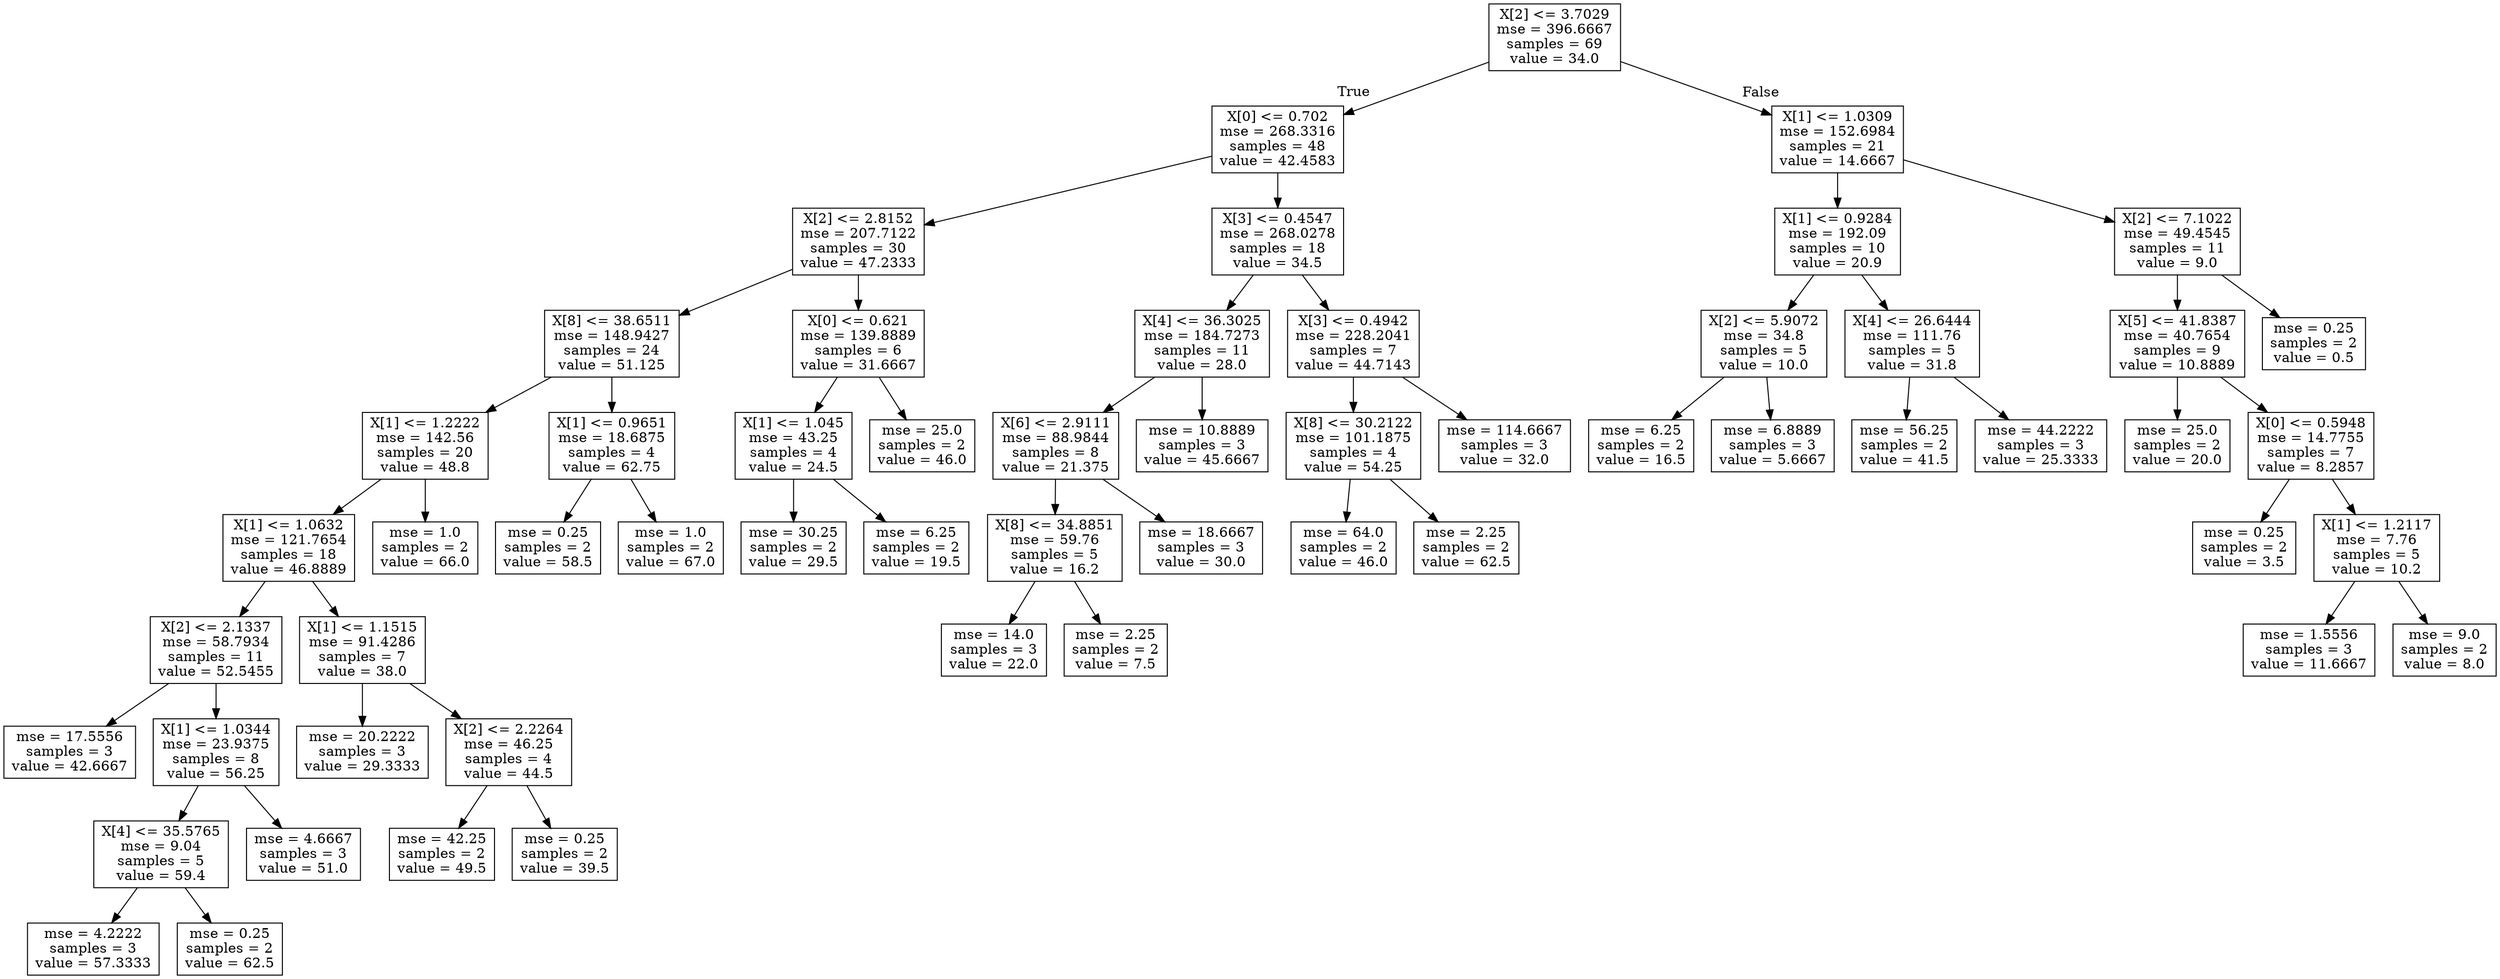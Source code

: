 digraph Tree {
node [shape=box] ;
0 [label="X[2] <= 3.7029\nmse = 396.6667\nsamples = 69\nvalue = 34.0"] ;
1 [label="X[0] <= 0.702\nmse = 268.3316\nsamples = 48\nvalue = 42.4583"] ;
0 -> 1 [labeldistance=2.5, labelangle=45, headlabel="True"] ;
2 [label="X[2] <= 2.8152\nmse = 207.7122\nsamples = 30\nvalue = 47.2333"] ;
1 -> 2 ;
3 [label="X[8] <= 38.6511\nmse = 148.9427\nsamples = 24\nvalue = 51.125"] ;
2 -> 3 ;
4 [label="X[1] <= 1.2222\nmse = 142.56\nsamples = 20\nvalue = 48.8"] ;
3 -> 4 ;
5 [label="X[1] <= 1.0632\nmse = 121.7654\nsamples = 18\nvalue = 46.8889"] ;
4 -> 5 ;
6 [label="X[2] <= 2.1337\nmse = 58.7934\nsamples = 11\nvalue = 52.5455"] ;
5 -> 6 ;
7 [label="mse = 17.5556\nsamples = 3\nvalue = 42.6667"] ;
6 -> 7 ;
8 [label="X[1] <= 1.0344\nmse = 23.9375\nsamples = 8\nvalue = 56.25"] ;
6 -> 8 ;
9 [label="X[4] <= 35.5765\nmse = 9.04\nsamples = 5\nvalue = 59.4"] ;
8 -> 9 ;
10 [label="mse = 4.2222\nsamples = 3\nvalue = 57.3333"] ;
9 -> 10 ;
11 [label="mse = 0.25\nsamples = 2\nvalue = 62.5"] ;
9 -> 11 ;
12 [label="mse = 4.6667\nsamples = 3\nvalue = 51.0"] ;
8 -> 12 ;
13 [label="X[1] <= 1.1515\nmse = 91.4286\nsamples = 7\nvalue = 38.0"] ;
5 -> 13 ;
14 [label="mse = 20.2222\nsamples = 3\nvalue = 29.3333"] ;
13 -> 14 ;
15 [label="X[2] <= 2.2264\nmse = 46.25\nsamples = 4\nvalue = 44.5"] ;
13 -> 15 ;
16 [label="mse = 42.25\nsamples = 2\nvalue = 49.5"] ;
15 -> 16 ;
17 [label="mse = 0.25\nsamples = 2\nvalue = 39.5"] ;
15 -> 17 ;
18 [label="mse = 1.0\nsamples = 2\nvalue = 66.0"] ;
4 -> 18 ;
19 [label="X[1] <= 0.9651\nmse = 18.6875\nsamples = 4\nvalue = 62.75"] ;
3 -> 19 ;
20 [label="mse = 0.25\nsamples = 2\nvalue = 58.5"] ;
19 -> 20 ;
21 [label="mse = 1.0\nsamples = 2\nvalue = 67.0"] ;
19 -> 21 ;
22 [label="X[0] <= 0.621\nmse = 139.8889\nsamples = 6\nvalue = 31.6667"] ;
2 -> 22 ;
23 [label="X[1] <= 1.045\nmse = 43.25\nsamples = 4\nvalue = 24.5"] ;
22 -> 23 ;
24 [label="mse = 30.25\nsamples = 2\nvalue = 29.5"] ;
23 -> 24 ;
25 [label="mse = 6.25\nsamples = 2\nvalue = 19.5"] ;
23 -> 25 ;
26 [label="mse = 25.0\nsamples = 2\nvalue = 46.0"] ;
22 -> 26 ;
27 [label="X[3] <= 0.4547\nmse = 268.0278\nsamples = 18\nvalue = 34.5"] ;
1 -> 27 ;
28 [label="X[4] <= 36.3025\nmse = 184.7273\nsamples = 11\nvalue = 28.0"] ;
27 -> 28 ;
29 [label="X[6] <= 2.9111\nmse = 88.9844\nsamples = 8\nvalue = 21.375"] ;
28 -> 29 ;
30 [label="X[8] <= 34.8851\nmse = 59.76\nsamples = 5\nvalue = 16.2"] ;
29 -> 30 ;
31 [label="mse = 14.0\nsamples = 3\nvalue = 22.0"] ;
30 -> 31 ;
32 [label="mse = 2.25\nsamples = 2\nvalue = 7.5"] ;
30 -> 32 ;
33 [label="mse = 18.6667\nsamples = 3\nvalue = 30.0"] ;
29 -> 33 ;
34 [label="mse = 10.8889\nsamples = 3\nvalue = 45.6667"] ;
28 -> 34 ;
35 [label="X[3] <= 0.4942\nmse = 228.2041\nsamples = 7\nvalue = 44.7143"] ;
27 -> 35 ;
36 [label="X[8] <= 30.2122\nmse = 101.1875\nsamples = 4\nvalue = 54.25"] ;
35 -> 36 ;
37 [label="mse = 64.0\nsamples = 2\nvalue = 46.0"] ;
36 -> 37 ;
38 [label="mse = 2.25\nsamples = 2\nvalue = 62.5"] ;
36 -> 38 ;
39 [label="mse = 114.6667\nsamples = 3\nvalue = 32.0"] ;
35 -> 39 ;
40 [label="X[1] <= 1.0309\nmse = 152.6984\nsamples = 21\nvalue = 14.6667"] ;
0 -> 40 [labeldistance=2.5, labelangle=-45, headlabel="False"] ;
41 [label="X[1] <= 0.9284\nmse = 192.09\nsamples = 10\nvalue = 20.9"] ;
40 -> 41 ;
42 [label="X[2] <= 5.9072\nmse = 34.8\nsamples = 5\nvalue = 10.0"] ;
41 -> 42 ;
43 [label="mse = 6.25\nsamples = 2\nvalue = 16.5"] ;
42 -> 43 ;
44 [label="mse = 6.8889\nsamples = 3\nvalue = 5.6667"] ;
42 -> 44 ;
45 [label="X[4] <= 26.6444\nmse = 111.76\nsamples = 5\nvalue = 31.8"] ;
41 -> 45 ;
46 [label="mse = 56.25\nsamples = 2\nvalue = 41.5"] ;
45 -> 46 ;
47 [label="mse = 44.2222\nsamples = 3\nvalue = 25.3333"] ;
45 -> 47 ;
48 [label="X[2] <= 7.1022\nmse = 49.4545\nsamples = 11\nvalue = 9.0"] ;
40 -> 48 ;
49 [label="X[5] <= 41.8387\nmse = 40.7654\nsamples = 9\nvalue = 10.8889"] ;
48 -> 49 ;
50 [label="mse = 25.0\nsamples = 2\nvalue = 20.0"] ;
49 -> 50 ;
51 [label="X[0] <= 0.5948\nmse = 14.7755\nsamples = 7\nvalue = 8.2857"] ;
49 -> 51 ;
52 [label="mse = 0.25\nsamples = 2\nvalue = 3.5"] ;
51 -> 52 ;
53 [label="X[1] <= 1.2117\nmse = 7.76\nsamples = 5\nvalue = 10.2"] ;
51 -> 53 ;
54 [label="mse = 1.5556\nsamples = 3\nvalue = 11.6667"] ;
53 -> 54 ;
55 [label="mse = 9.0\nsamples = 2\nvalue = 8.0"] ;
53 -> 55 ;
56 [label="mse = 0.25\nsamples = 2\nvalue = 0.5"] ;
48 -> 56 ;
}
